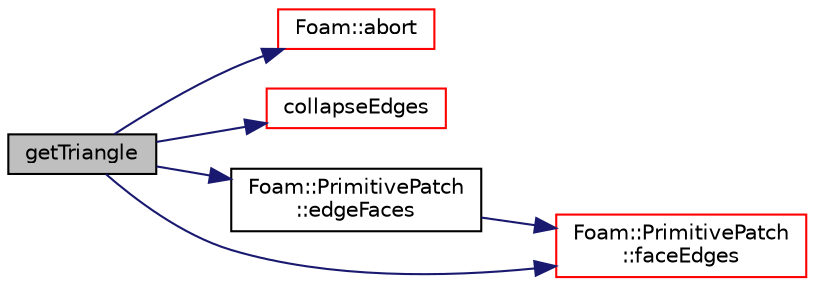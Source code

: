 digraph "getTriangle"
{
  bgcolor="transparent";
  edge [fontname="Helvetica",fontsize="10",labelfontname="Helvetica",labelfontsize="10"];
  node [fontname="Helvetica",fontsize="10",shape=record];
  rankdir="LR";
  Node1 [label="getTriangle",height=0.2,width=0.4,color="black", fillcolor="grey75", style="filled", fontcolor="black"];
  Node1 -> Node2 [color="midnightblue",fontsize="10",style="solid",fontname="Helvetica"];
  Node2 [label="Foam::abort",height=0.2,width=0.4,color="red",URL="$a10909.html#a447107a607d03e417307c203fa5fb44b"];
  Node1 -> Node3 [color="midnightblue",fontsize="10",style="solid",fontname="Helvetica"];
  Node3 [label="collapseEdges",height=0.2,width=0.4,color="red",URL="$a02784.html#a3aee046d49916c8984f42f5710679e3f",tooltip="Create new triSurface by collapsing edges to edge mids. "];
  Node1 -> Node4 [color="midnightblue",fontsize="10",style="solid",fontname="Helvetica"];
  Node4 [label="Foam::PrimitivePatch\l::edgeFaces",height=0.2,width=0.4,color="black",URL="$a02021.html#ab456054a1e7e1a07261799f50167916f",tooltip="Return edge-face addressing. "];
  Node4 -> Node5 [color="midnightblue",fontsize="10",style="solid",fontname="Helvetica"];
  Node5 [label="Foam::PrimitivePatch\l::faceEdges",height=0.2,width=0.4,color="red",URL="$a02021.html#af8f18d40d14450677bb24334032e7638",tooltip="Return face-edge addressing. "];
  Node1 -> Node5 [color="midnightblue",fontsize="10",style="solid",fontname="Helvetica"];
}
